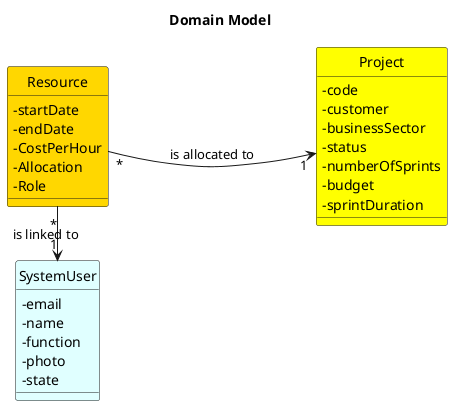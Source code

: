 @startuml
'https://plantuml.com/class-diagram


'Layout Format---------------------------------------------
left to right direction
hide circle
skinparam classAttributeIconSize 0


Resource -d[hidden]--> Project
Resource -d[hidden]-> SystemUser


title Domain Model


'Project Aggregate:--------------------------------------------------
class Project #Yellow{
-code
-customer
-businessSector
-status
-numberOfSprints
-budget
-sprintDuration
}


'Resource Aggregate:--------------------------------------------------
class Resource #Gold{
-startDate
-endDate
-CostPerHour
-Allocation
-Role
}

Resource "*" -> "1" SystemUser: is linked to
Resource "*" --> "1" Project: is allocated to



'SystemUser Aggregate:--------------------------------------------------
class SystemUser #LightCyan {
-email
-name
-function
-photo
-state
}

@enduml
